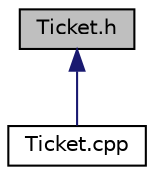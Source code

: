 digraph "Ticket.h"
{
 // LATEX_PDF_SIZE
  edge [fontname="Helvetica",fontsize="10",labelfontname="Helvetica",labelfontsize="10"];
  node [fontname="Helvetica",fontsize="10",shape=record];
  Node1 [label="Ticket.h",height=0.2,width=0.4,color="black", fillcolor="grey75", style="filled", fontcolor="black",tooltip="The ticket class is what the warehouse gets. This class is mainly a fill in. However,..."];
  Node1 -> Node2 [dir="back",color="midnightblue",fontsize="10",style="solid",fontname="Helvetica"];
  Node2 [label="Ticket.cpp",height=0.2,width=0.4,color="black", fillcolor="white", style="filled",URL="$_ticket_8cpp.html",tooltip="This source file contains the definition for Ticket.h."];
}
